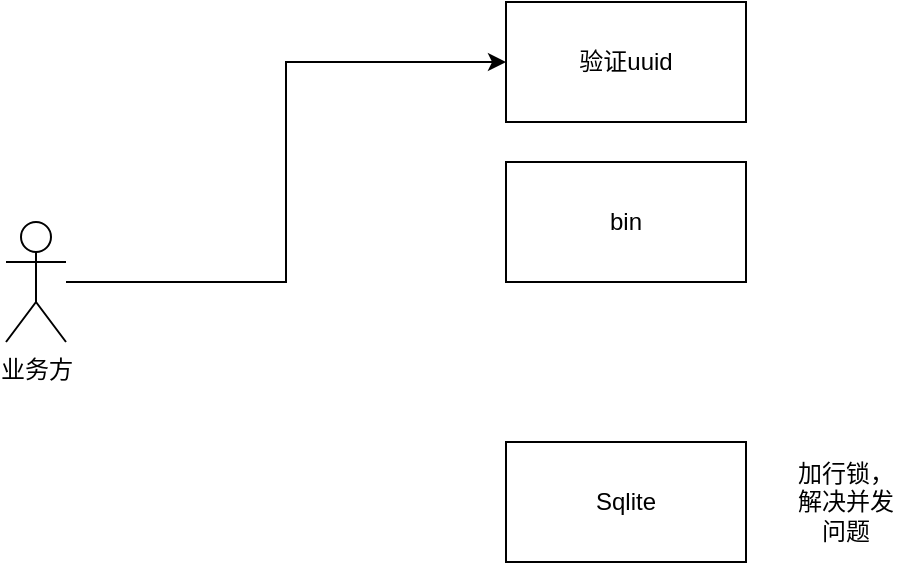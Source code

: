 <mxfile version="17.0.0" type="github">
  <diagram id="1YfZbRbmRew4kgiTGoDV" name="Page-1">
    <mxGraphModel dx="2276" dy="708" grid="1" gridSize="10" guides="1" tooltips="1" connect="1" arrows="1" fold="1" page="1" pageScale="1" pageWidth="850" pageHeight="1100" math="0" shadow="0">
      <root>
        <mxCell id="0" />
        <mxCell id="1" parent="0" />
        <mxCell id="DF2wHjeAQsjV_GsE0Nr8-1" value="验证uuid" style="rounded=0;whiteSpace=wrap;html=1;" vertex="1" parent="1">
          <mxGeometry x="160" y="180" width="120" height="60" as="geometry" />
        </mxCell>
        <mxCell id="DF2wHjeAQsjV_GsE0Nr8-2" value="" style="rounded=0;whiteSpace=wrap;html=1;" vertex="1" parent="1">
          <mxGeometry x="160" y="400" width="120" height="60" as="geometry" />
        </mxCell>
        <mxCell id="DF2wHjeAQsjV_GsE0Nr8-3" value="Sqlite" style="text;html=1;strokeColor=none;fillColor=none;align=center;verticalAlign=middle;whiteSpace=wrap;rounded=0;" vertex="1" parent="1">
          <mxGeometry x="190" y="415" width="60" height="30" as="geometry" />
        </mxCell>
        <mxCell id="DF2wHjeAQsjV_GsE0Nr8-9" style="edgeStyle=orthogonalEdgeStyle;rounded=0;orthogonalLoop=1;jettySize=auto;html=1;entryX=0;entryY=0.5;entryDx=0;entryDy=0;" edge="1" parent="1" source="DF2wHjeAQsjV_GsE0Nr8-4" target="DF2wHjeAQsjV_GsE0Nr8-1">
          <mxGeometry relative="1" as="geometry" />
        </mxCell>
        <mxCell id="DF2wHjeAQsjV_GsE0Nr8-4" value="业务方" style="shape=umlActor;verticalLabelPosition=bottom;verticalAlign=top;html=1;outlineConnect=0;" vertex="1" parent="1">
          <mxGeometry x="-90" y="290" width="30" height="60" as="geometry" />
        </mxCell>
        <mxCell id="DF2wHjeAQsjV_GsE0Nr8-11" value="bin" style="rounded=0;whiteSpace=wrap;html=1;" vertex="1" parent="1">
          <mxGeometry x="160" y="260" width="120" height="60" as="geometry" />
        </mxCell>
        <mxCell id="DF2wHjeAQsjV_GsE0Nr8-12" value="加行锁，解决并发问题" style="text;html=1;strokeColor=none;fillColor=none;align=center;verticalAlign=middle;whiteSpace=wrap;rounded=0;" vertex="1" parent="1">
          <mxGeometry x="300" y="415" width="60" height="30" as="geometry" />
        </mxCell>
      </root>
    </mxGraphModel>
  </diagram>
</mxfile>
